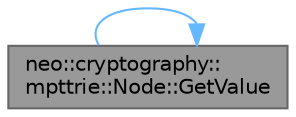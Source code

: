 digraph "neo::cryptography::mpttrie::Node::GetValue"
{
 // LATEX_PDF_SIZE
  bgcolor="transparent";
  edge [fontname=Helvetica,fontsize=10,labelfontname=Helvetica,labelfontsize=10];
  node [fontname=Helvetica,fontsize=10,shape=box,height=0.2,width=0.4];
  rankdir="LR";
  Node1 [id="Node000001",label="neo::cryptography::\lmpttrie::Node::GetValue",height=0.2,width=0.4,color="gray40", fillcolor="grey60", style="filled", fontcolor="black",tooltip="Gets the value (for leaf nodes)."];
  Node1 -> Node1 [id="edge1_Node000001_Node000001",color="steelblue1",style="solid",tooltip=" "];
}
